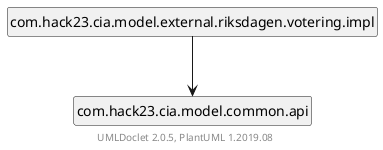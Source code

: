 @startuml
    set namespaceSeparator none
    hide circle
    hide empty fields
    hide empty methods

    com.hack23.cia.model.external.riksdagen.votering.impl --> com.hack23.cia.model.common.api

    ' Package links
    class "com.hack23.cia.model.external.riksdagen.votering.impl" [[com/hack23/cia/model/external/riksdagen/votering/impl/package-summary.html]] {
    }

    center footer UMLDoclet 2.0.5, PlantUML 1.2019.08
@enduml

